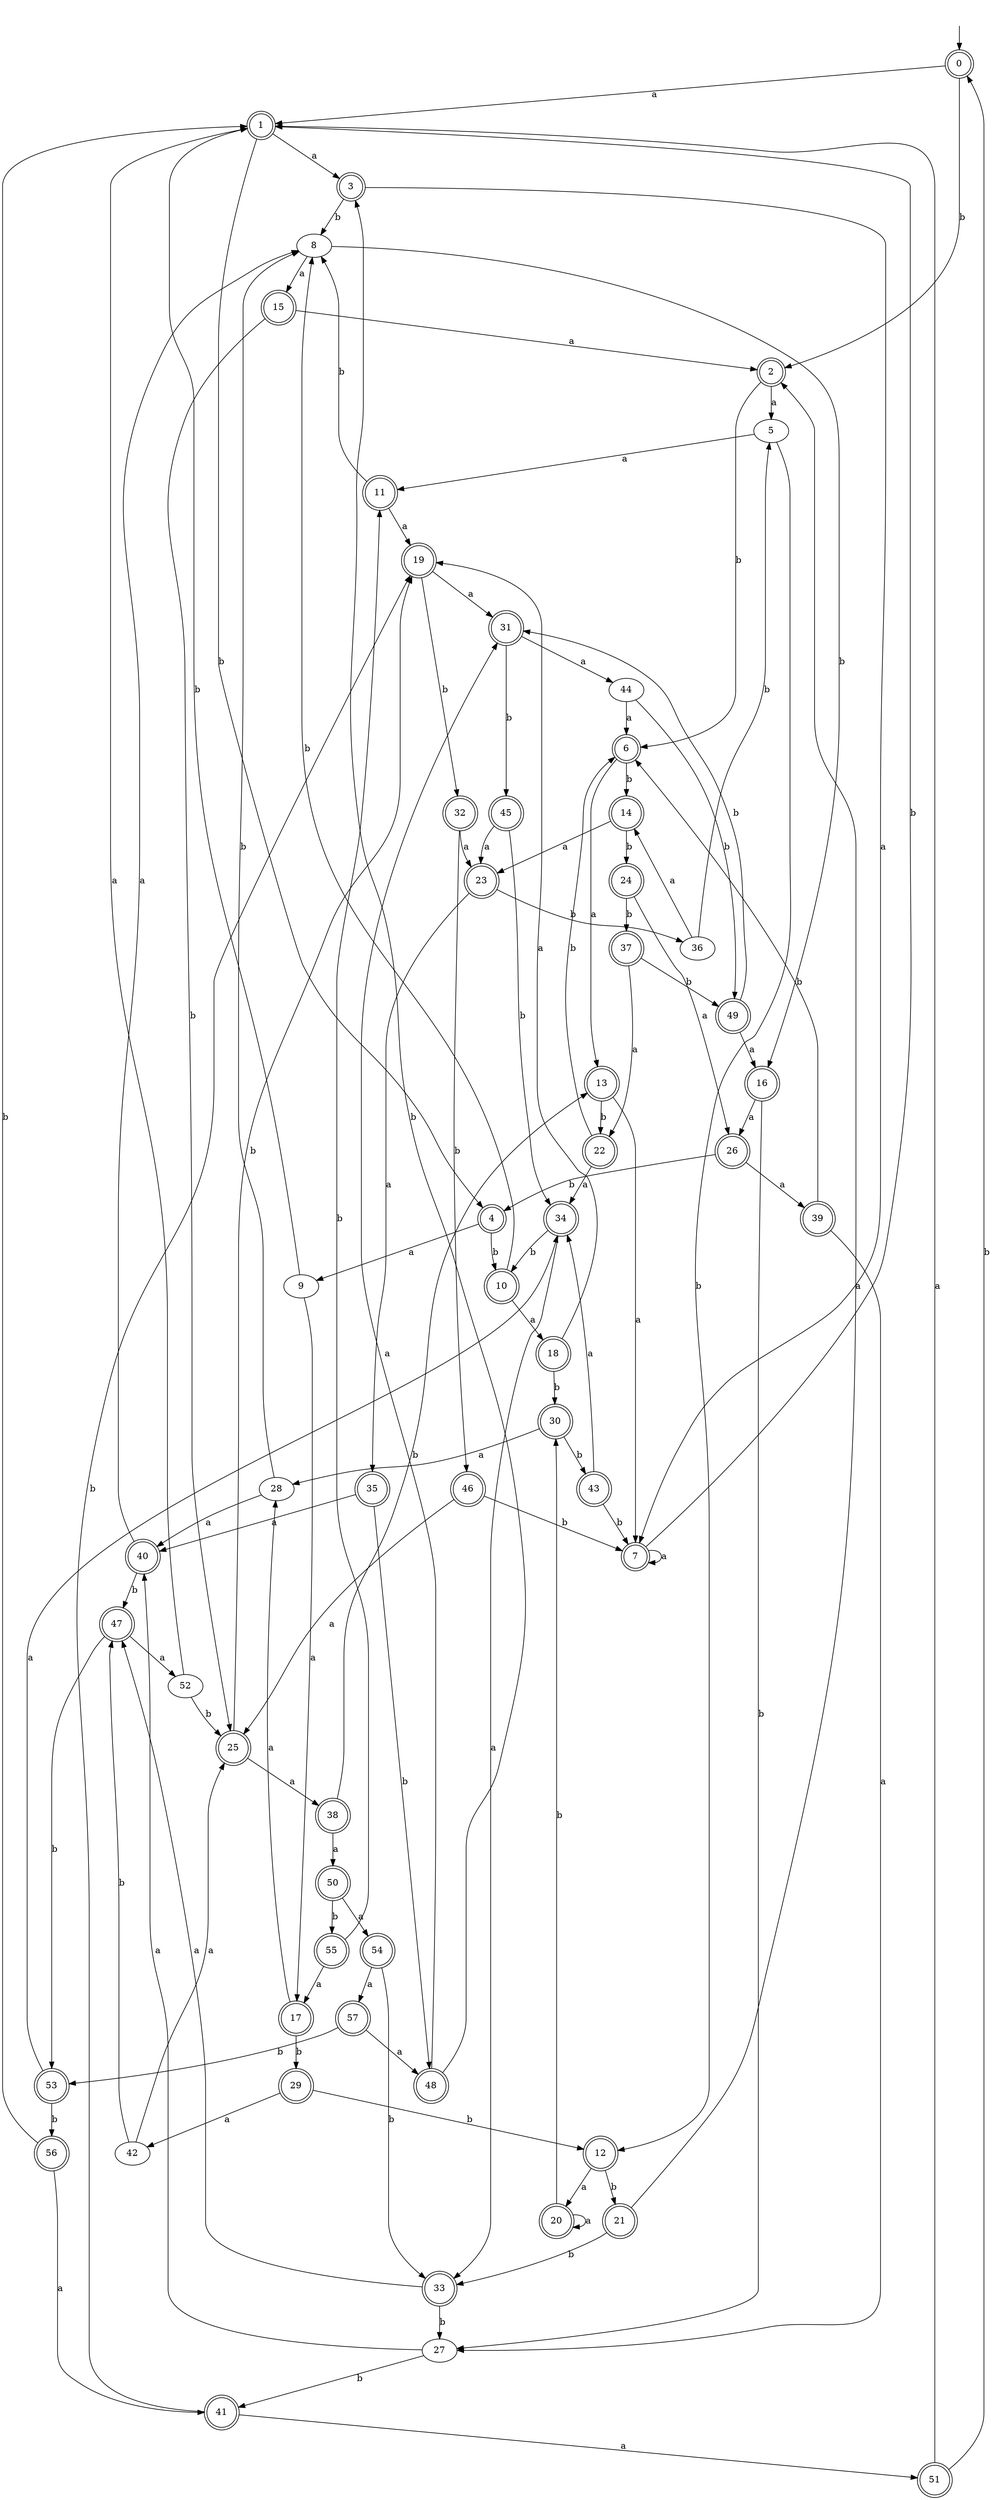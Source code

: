 digraph RandomDFA {
  __start0 [label="", shape=none];
  __start0 -> 0 [label=""];
  0 [shape=circle] [shape=doublecircle]
  0 -> 1 [label="a"]
  0 -> 2 [label="b"]
  1 [shape=doublecircle]
  1 -> 3 [label="a"]
  1 -> 4 [label="b"]
  2 [shape=doublecircle]
  2 -> 5 [label="a"]
  2 -> 6 [label="b"]
  3 [shape=doublecircle]
  3 -> 7 [label="a"]
  3 -> 8 [label="b"]
  4 [shape=doublecircle]
  4 -> 9 [label="a"]
  4 -> 10 [label="b"]
  5
  5 -> 11 [label="a"]
  5 -> 12 [label="b"]
  6 [shape=doublecircle]
  6 -> 13 [label="a"]
  6 -> 14 [label="b"]
  7 [shape=doublecircle]
  7 -> 7 [label="a"]
  7 -> 1 [label="b"]
  8
  8 -> 15 [label="a"]
  8 -> 16 [label="b"]
  9
  9 -> 17 [label="a"]
  9 -> 1 [label="b"]
  10 [shape=doublecircle]
  10 -> 18 [label="a"]
  10 -> 8 [label="b"]
  11 [shape=doublecircle]
  11 -> 19 [label="a"]
  11 -> 8 [label="b"]
  12 [shape=doublecircle]
  12 -> 20 [label="a"]
  12 -> 21 [label="b"]
  13 [shape=doublecircle]
  13 -> 7 [label="a"]
  13 -> 22 [label="b"]
  14 [shape=doublecircle]
  14 -> 23 [label="a"]
  14 -> 24 [label="b"]
  15 [shape=doublecircle]
  15 -> 2 [label="a"]
  15 -> 25 [label="b"]
  16 [shape=doublecircle]
  16 -> 26 [label="a"]
  16 -> 27 [label="b"]
  17 [shape=doublecircle]
  17 -> 28 [label="a"]
  17 -> 29 [label="b"]
  18 [shape=doublecircle]
  18 -> 19 [label="a"]
  18 -> 30 [label="b"]
  19 [shape=doublecircle]
  19 -> 31 [label="a"]
  19 -> 32 [label="b"]
  20 [shape=doublecircle]
  20 -> 20 [label="a"]
  20 -> 30 [label="b"]
  21 [shape=doublecircle]
  21 -> 2 [label="a"]
  21 -> 33 [label="b"]
  22 [shape=doublecircle]
  22 -> 34 [label="a"]
  22 -> 6 [label="b"]
  23 [shape=doublecircle]
  23 -> 35 [label="a"]
  23 -> 36 [label="b"]
  24 [shape=doublecircle]
  24 -> 26 [label="a"]
  24 -> 37 [label="b"]
  25 [shape=doublecircle]
  25 -> 38 [label="a"]
  25 -> 19 [label="b"]
  26 [shape=doublecircle]
  26 -> 39 [label="a"]
  26 -> 4 [label="b"]
  27
  27 -> 40 [label="a"]
  27 -> 41 [label="b"]
  28
  28 -> 40 [label="a"]
  28 -> 8 [label="b"]
  29 [shape=doublecircle]
  29 -> 42 [label="a"]
  29 -> 12 [label="b"]
  30 [shape=doublecircle]
  30 -> 28 [label="a"]
  30 -> 43 [label="b"]
  31 [shape=doublecircle]
  31 -> 44 [label="a"]
  31 -> 45 [label="b"]
  32 [shape=doublecircle]
  32 -> 23 [label="a"]
  32 -> 46 [label="b"]
  33 [shape=doublecircle]
  33 -> 47 [label="a"]
  33 -> 27 [label="b"]
  34 [shape=doublecircle]
  34 -> 33 [label="a"]
  34 -> 10 [label="b"]
  35 [shape=doublecircle]
  35 -> 40 [label="a"]
  35 -> 48 [label="b"]
  36
  36 -> 14 [label="a"]
  36 -> 5 [label="b"]
  37 [shape=doublecircle]
  37 -> 22 [label="a"]
  37 -> 49 [label="b"]
  38 [shape=doublecircle]
  38 -> 50 [label="a"]
  38 -> 13 [label="b"]
  39 [shape=doublecircle]
  39 -> 27 [label="a"]
  39 -> 6 [label="b"]
  40 [shape=doublecircle]
  40 -> 8 [label="a"]
  40 -> 47 [label="b"]
  41 [shape=doublecircle]
  41 -> 51 [label="a"]
  41 -> 19 [label="b"]
  42
  42 -> 25 [label="a"]
  42 -> 47 [label="b"]
  43 [shape=doublecircle]
  43 -> 34 [label="a"]
  43 -> 7 [label="b"]
  44
  44 -> 6 [label="a"]
  44 -> 49 [label="b"]
  45 [shape=doublecircle]
  45 -> 23 [label="a"]
  45 -> 34 [label="b"]
  46 [shape=doublecircle]
  46 -> 25 [label="a"]
  46 -> 7 [label="b"]
  47 [shape=doublecircle]
  47 -> 52 [label="a"]
  47 -> 53 [label="b"]
  48 [shape=doublecircle]
  48 -> 31 [label="a"]
  48 -> 3 [label="b"]
  49 [shape=doublecircle]
  49 -> 16 [label="a"]
  49 -> 31 [label="b"]
  50 [shape=doublecircle]
  50 -> 54 [label="a"]
  50 -> 55 [label="b"]
  51 [shape=doublecircle]
  51 -> 1 [label="a"]
  51 -> 0 [label="b"]
  52
  52 -> 1 [label="a"]
  52 -> 25 [label="b"]
  53 [shape=doublecircle]
  53 -> 34 [label="a"]
  53 -> 56 [label="b"]
  54 [shape=doublecircle]
  54 -> 57 [label="a"]
  54 -> 33 [label="b"]
  55 [shape=doublecircle]
  55 -> 17 [label="a"]
  55 -> 11 [label="b"]
  56 [shape=doublecircle]
  56 -> 41 [label="a"]
  56 -> 1 [label="b"]
  57 [shape=doublecircle]
  57 -> 48 [label="a"]
  57 -> 53 [label="b"]
}
